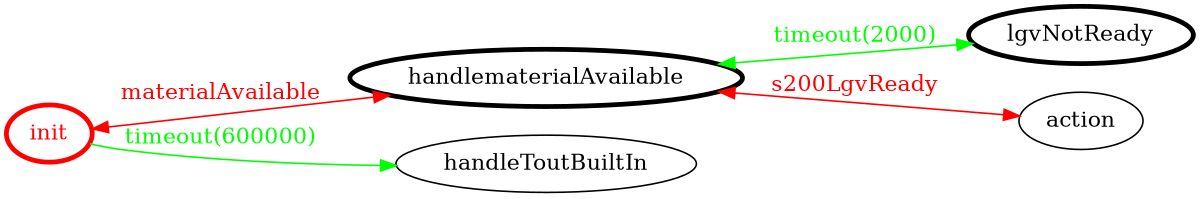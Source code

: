 /*
*
* A GraphViz DOT FSM description 
* Please use a GraphViz visualizer (like http://www.webgraphviz.com)
*  
*/

digraph finite_state_machine {
	rankdir=LR
	size="8,5"
	
	init [ color = red ][ fontcolor = red ][ penwidth = 3 ]
	lgvNotReady [ color = black ][ fontcolor = black ][ penwidth = 3 ]
	handlematerialAvailable [ color = black ][ fontcolor = black ][ penwidth = 3 ]
	
	init -> handleToutBuiltIn [ label = "timeout(600000)" ][ color = green ][ fontcolor = green ]
	handlematerialAvailable -> action [ label = "s200LgvReady" ][ color = red ][ fontcolor = red ][ dir = both ]
	handlematerialAvailable -> lgvNotReady [ label = "timeout(2000)" ][ color = green ][ fontcolor = green ][ dir = both ]
	init -> handlematerialAvailable [ label = "materialAvailable" ][ color = red ][ fontcolor = red ][ dir = both ]
}
